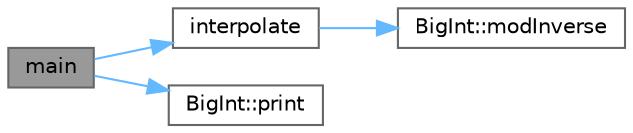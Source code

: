 digraph "main"
{
 // LATEX_PDF_SIZE
  bgcolor="transparent";
  edge [fontname=Helvetica,fontsize=10,labelfontname=Helvetica,labelfontsize=10];
  node [fontname=Helvetica,fontsize=10,shape=box,height=0.2,width=0.4];
  rankdir="LR";
  Node1 [id="Node000001",label="main",height=0.2,width=0.4,color="gray40", fillcolor="grey60", style="filled", fontcolor="black",tooltip=" "];
  Node1 -> Node2 [id="edge1_Node000001_Node000002",color="steelblue1",style="solid",tooltip=" "];
  Node2 [id="Node000002",label="interpolate",height=0.2,width=0.4,color="grey40", fillcolor="white", style="filled",URL="$interpolation_8cpp.html#af8ceb9c4119532f9e3227121cc03063f",tooltip=" "];
  Node2 -> Node3 [id="edge2_Node000002_Node000003",color="steelblue1",style="solid",tooltip=" "];
  Node3 [id="Node000003",label="BigInt::modInverse",height=0.2,width=0.4,color="grey40", fillcolor="white", style="filled",URL="$class_big_int.html#a8fed86fdeaf3db9fc8d97c8991bc4542",tooltip="Calculate the modular inverse of the BigInt."];
  Node1 -> Node4 [id="edge3_Node000001_Node000004",color="steelblue1",style="solid",tooltip=" "];
  Node4 [id="Node000004",label="BigInt::print",height=0.2,width=0.4,color="grey40", fillcolor="white", style="filled",URL="$class_big_int.html#abffb27755e91d2640e4d08f32f88aad1",tooltip="Print the BigInt to standard output."];
}

